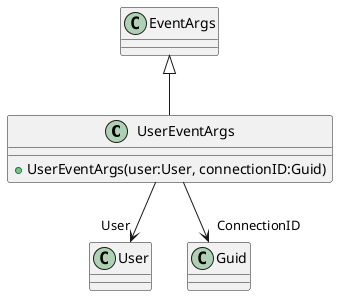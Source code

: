 @startuml
class UserEventArgs {
    + UserEventArgs(user:User, connectionID:Guid)
}
EventArgs <|-- UserEventArgs
UserEventArgs --> "User" User
UserEventArgs --> "ConnectionID" Guid
@enduml
